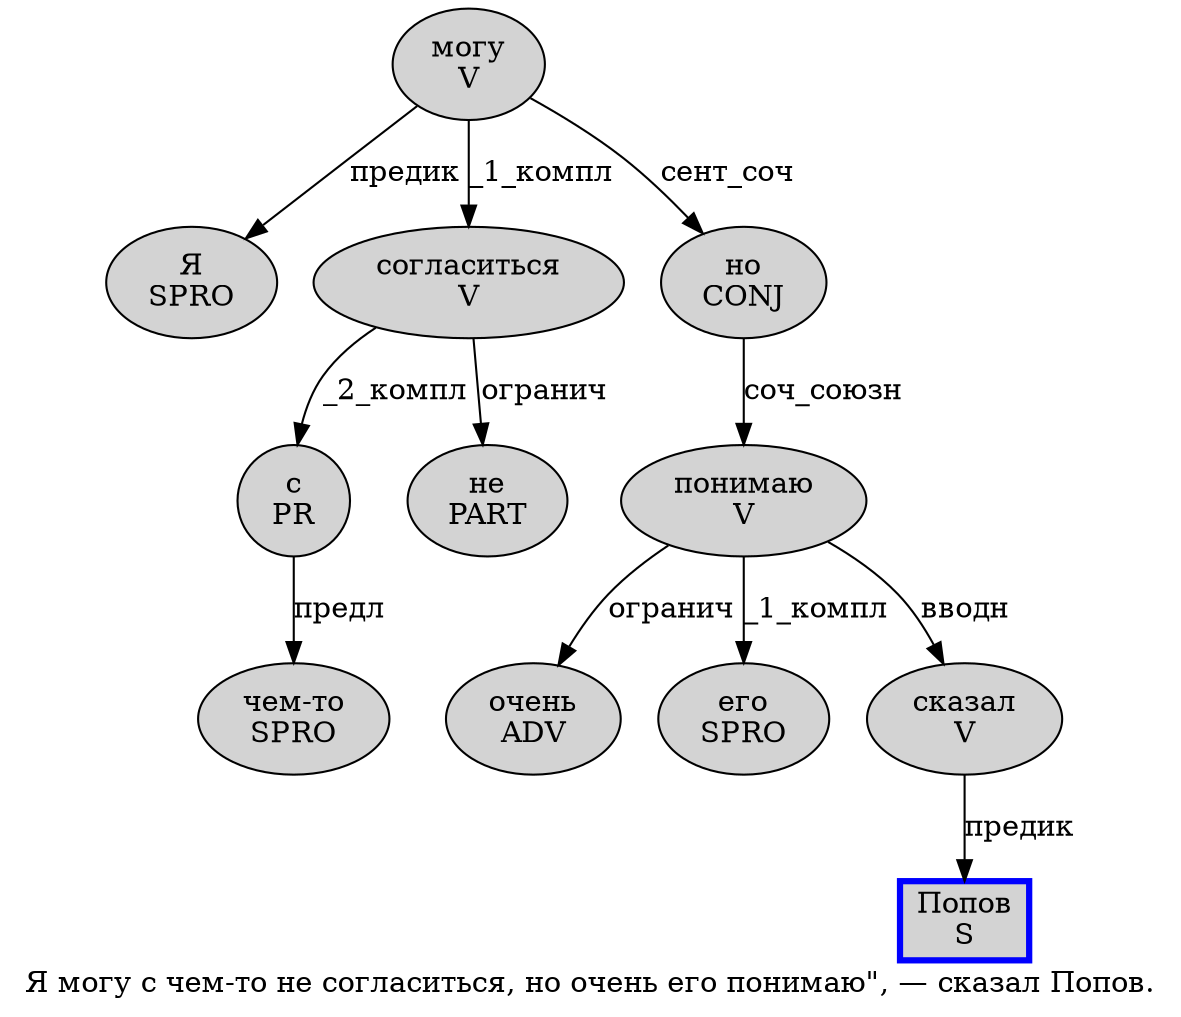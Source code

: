 digraph SENTENCE_1697 {
	graph [label="Я могу с чем-то не согласиться, но очень его понимаю\", — сказал Попов."]
	node [style=filled]
		0 [label="Я
SPRO" color="" fillcolor=lightgray penwidth=1 shape=ellipse]
		1 [label="могу
V" color="" fillcolor=lightgray penwidth=1 shape=ellipse]
		2 [label="с
PR" color="" fillcolor=lightgray penwidth=1 shape=ellipse]
		3 [label="чем-то
SPRO" color="" fillcolor=lightgray penwidth=1 shape=ellipse]
		4 [label="не
PART" color="" fillcolor=lightgray penwidth=1 shape=ellipse]
		5 [label="согласиться
V" color="" fillcolor=lightgray penwidth=1 shape=ellipse]
		7 [label="но
CONJ" color="" fillcolor=lightgray penwidth=1 shape=ellipse]
		8 [label="очень
ADV" color="" fillcolor=lightgray penwidth=1 shape=ellipse]
		9 [label="его
SPRO" color="" fillcolor=lightgray penwidth=1 shape=ellipse]
		10 [label="понимаю
V" color="" fillcolor=lightgray penwidth=1 shape=ellipse]
		14 [label="сказал
V" color="" fillcolor=lightgray penwidth=1 shape=ellipse]
		15 [label="Попов
S" color=blue fillcolor=lightgray penwidth=3 shape=box]
			2 -> 3 [label="предл"]
			7 -> 10 [label="соч_союзн"]
			1 -> 0 [label="предик"]
			1 -> 5 [label="_1_компл"]
			1 -> 7 [label="сент_соч"]
			5 -> 2 [label="_2_компл"]
			5 -> 4 [label="огранич"]
			14 -> 15 [label="предик"]
			10 -> 8 [label="огранич"]
			10 -> 9 [label="_1_компл"]
			10 -> 14 [label="вводн"]
}